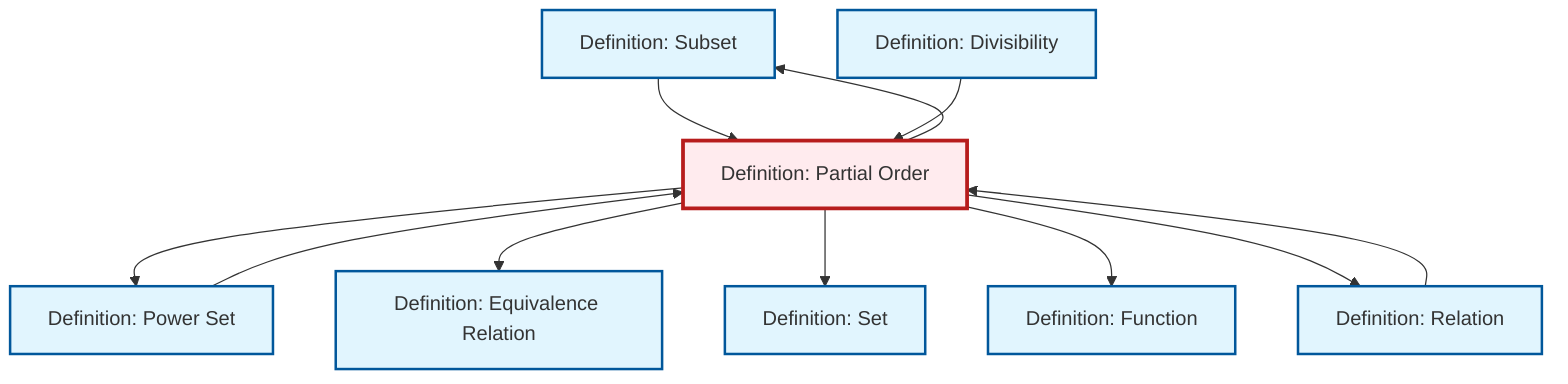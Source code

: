 graph TD
    classDef definition fill:#e1f5fe,stroke:#01579b,stroke-width:2px
    classDef theorem fill:#f3e5f5,stroke:#4a148c,stroke-width:2px
    classDef axiom fill:#fff3e0,stroke:#e65100,stroke-width:2px
    classDef example fill:#e8f5e9,stroke:#1b5e20,stroke-width:2px
    classDef current fill:#ffebee,stroke:#b71c1c,stroke-width:3px
    def-subset["Definition: Subset"]:::definition
    def-function["Definition: Function"]:::definition
    def-divisibility["Definition: Divisibility"]:::definition
    def-relation["Definition: Relation"]:::definition
    def-power-set["Definition: Power Set"]:::definition
    def-set["Definition: Set"]:::definition
    def-equivalence-relation["Definition: Equivalence Relation"]:::definition
    def-partial-order["Definition: Partial Order"]:::definition
    def-partial-order --> def-power-set
    def-partial-order --> def-subset
    def-relation --> def-partial-order
    def-partial-order --> def-equivalence-relation
    def-partial-order --> def-set
    def-partial-order --> def-function
    def-partial-order --> def-relation
    def-power-set --> def-partial-order
    def-subset --> def-partial-order
    def-divisibility --> def-partial-order
    class def-partial-order current